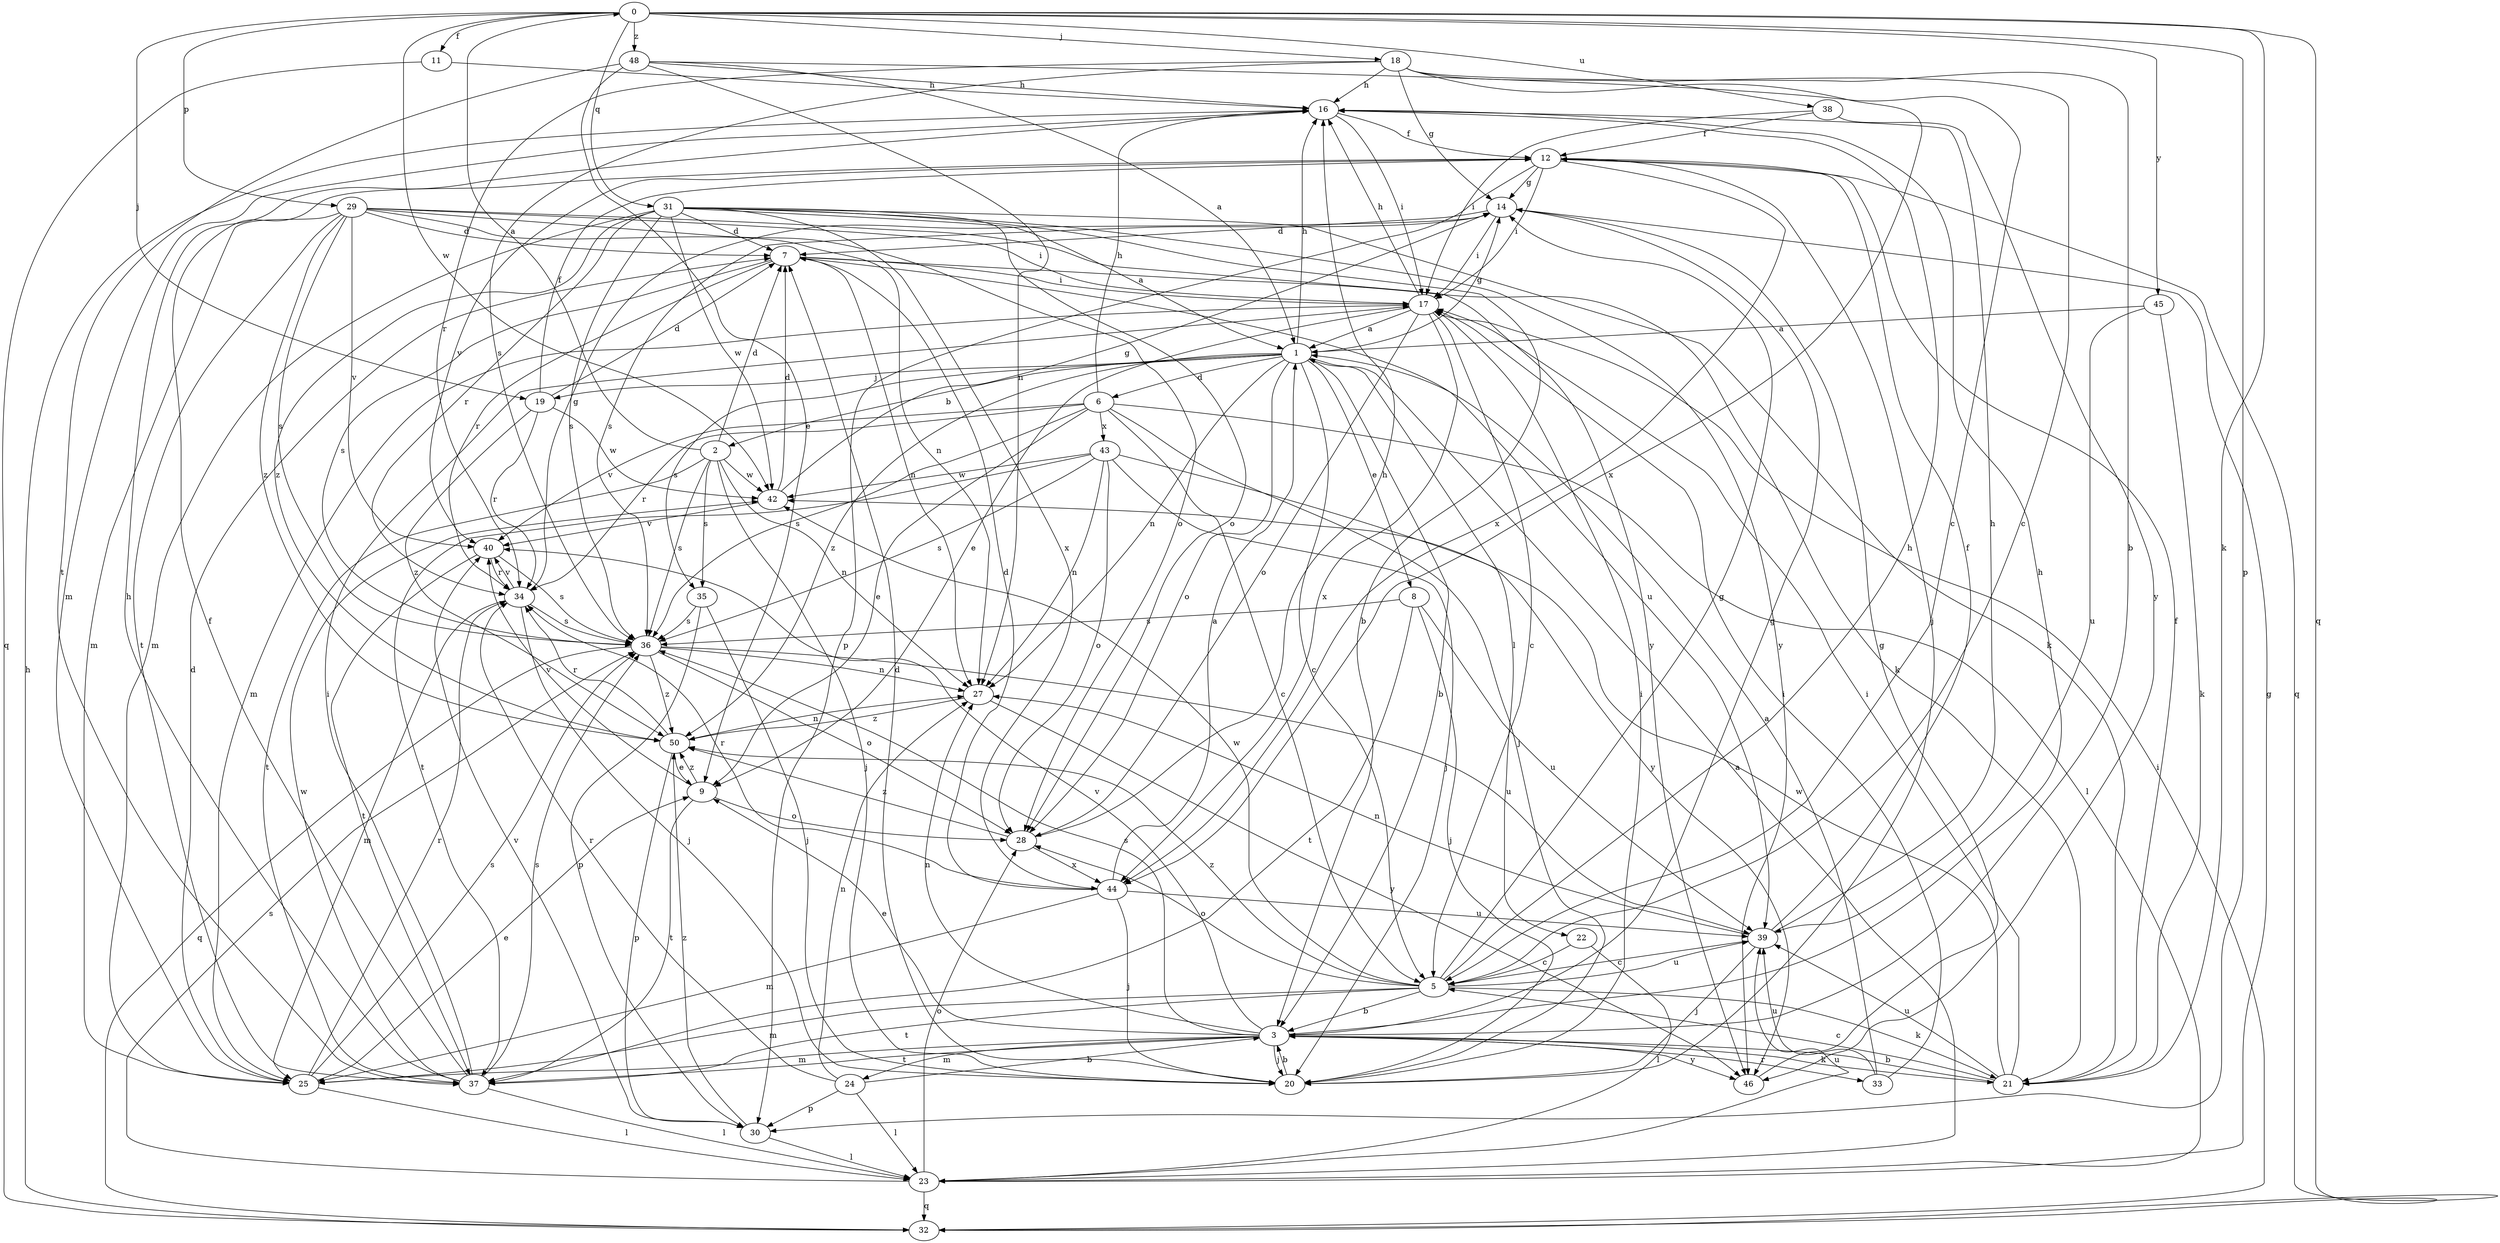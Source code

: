 strict digraph  {
0;
1;
2;
3;
5;
6;
7;
8;
9;
11;
12;
14;
16;
17;
18;
19;
20;
21;
22;
23;
24;
25;
27;
28;
29;
30;
31;
32;
33;
34;
35;
36;
37;
38;
39;
40;
42;
43;
44;
45;
46;
48;
50;
0 -> 11  [label=f];
0 -> 18  [label=j];
0 -> 19  [label=j];
0 -> 21  [label=k];
0 -> 29  [label=p];
0 -> 30  [label=p];
0 -> 31  [label=q];
0 -> 32  [label=q];
0 -> 38  [label=u];
0 -> 42  [label=w];
0 -> 45  [label=y];
0 -> 48  [label=z];
1 -> 2  [label=b];
1 -> 3  [label=b];
1 -> 5  [label=c];
1 -> 6  [label=d];
1 -> 8  [label=e];
1 -> 14  [label=g];
1 -> 16  [label=h];
1 -> 19  [label=j];
1 -> 22  [label=l];
1 -> 27  [label=n];
1 -> 28  [label=o];
1 -> 35  [label=s];
1 -> 50  [label=z];
2 -> 0  [label=a];
2 -> 7  [label=d];
2 -> 20  [label=j];
2 -> 27  [label=n];
2 -> 35  [label=s];
2 -> 36  [label=s];
2 -> 37  [label=t];
2 -> 42  [label=w];
3 -> 9  [label=e];
3 -> 14  [label=g];
3 -> 16  [label=h];
3 -> 20  [label=j];
3 -> 21  [label=k];
3 -> 24  [label=m];
3 -> 25  [label=m];
3 -> 27  [label=n];
3 -> 33  [label=r];
3 -> 36  [label=s];
3 -> 37  [label=t];
3 -> 40  [label=v];
3 -> 46  [label=y];
5 -> 3  [label=b];
5 -> 14  [label=g];
5 -> 16  [label=h];
5 -> 21  [label=k];
5 -> 25  [label=m];
5 -> 28  [label=o];
5 -> 37  [label=t];
5 -> 39  [label=u];
5 -> 42  [label=w];
5 -> 50  [label=z];
6 -> 5  [label=c];
6 -> 9  [label=e];
6 -> 16  [label=h];
6 -> 20  [label=j];
6 -> 23  [label=l];
6 -> 34  [label=r];
6 -> 36  [label=s];
6 -> 40  [label=v];
6 -> 43  [label=x];
7 -> 17  [label=i];
7 -> 21  [label=k];
7 -> 27  [label=n];
7 -> 34  [label=r];
7 -> 36  [label=s];
7 -> 39  [label=u];
8 -> 20  [label=j];
8 -> 36  [label=s];
8 -> 37  [label=t];
8 -> 39  [label=u];
9 -> 28  [label=o];
9 -> 37  [label=t];
9 -> 40  [label=v];
9 -> 50  [label=z];
11 -> 16  [label=h];
11 -> 32  [label=q];
12 -> 14  [label=g];
12 -> 17  [label=i];
12 -> 20  [label=j];
12 -> 30  [label=p];
12 -> 32  [label=q];
12 -> 40  [label=v];
12 -> 44  [label=x];
14 -> 7  [label=d];
14 -> 17  [label=i];
14 -> 36  [label=s];
16 -> 12  [label=f];
16 -> 17  [label=i];
16 -> 25  [label=m];
17 -> 1  [label=a];
17 -> 5  [label=c];
17 -> 9  [label=e];
17 -> 16  [label=h];
17 -> 25  [label=m];
17 -> 28  [label=o];
17 -> 44  [label=x];
18 -> 3  [label=b];
18 -> 5  [label=c];
18 -> 14  [label=g];
18 -> 16  [label=h];
18 -> 34  [label=r];
18 -> 36  [label=s];
18 -> 44  [label=x];
19 -> 7  [label=d];
19 -> 12  [label=f];
19 -> 34  [label=r];
19 -> 42  [label=w];
19 -> 50  [label=z];
20 -> 3  [label=b];
20 -> 7  [label=d];
20 -> 17  [label=i];
21 -> 3  [label=b];
21 -> 5  [label=c];
21 -> 12  [label=f];
21 -> 17  [label=i];
21 -> 39  [label=u];
21 -> 42  [label=w];
22 -> 5  [label=c];
22 -> 23  [label=l];
23 -> 1  [label=a];
23 -> 14  [label=g];
23 -> 28  [label=o];
23 -> 32  [label=q];
23 -> 36  [label=s];
23 -> 39  [label=u];
24 -> 3  [label=b];
24 -> 23  [label=l];
24 -> 27  [label=n];
24 -> 30  [label=p];
24 -> 34  [label=r];
25 -> 7  [label=d];
25 -> 9  [label=e];
25 -> 23  [label=l];
25 -> 34  [label=r];
25 -> 36  [label=s];
27 -> 46  [label=y];
27 -> 50  [label=z];
28 -> 16  [label=h];
28 -> 44  [label=x];
28 -> 50  [label=z];
29 -> 7  [label=d];
29 -> 17  [label=i];
29 -> 25  [label=m];
29 -> 27  [label=n];
29 -> 28  [label=o];
29 -> 36  [label=s];
29 -> 37  [label=t];
29 -> 40  [label=v];
29 -> 46  [label=y];
29 -> 50  [label=z];
30 -> 23  [label=l];
30 -> 40  [label=v];
30 -> 50  [label=z];
31 -> 1  [label=a];
31 -> 3  [label=b];
31 -> 7  [label=d];
31 -> 21  [label=k];
31 -> 25  [label=m];
31 -> 28  [label=o];
31 -> 34  [label=r];
31 -> 36  [label=s];
31 -> 42  [label=w];
31 -> 44  [label=x];
31 -> 46  [label=y];
31 -> 50  [label=z];
32 -> 16  [label=h];
32 -> 17  [label=i];
33 -> 1  [label=a];
33 -> 17  [label=i];
33 -> 39  [label=u];
34 -> 14  [label=g];
34 -> 20  [label=j];
34 -> 25  [label=m];
34 -> 36  [label=s];
34 -> 40  [label=v];
35 -> 20  [label=j];
35 -> 30  [label=p];
35 -> 36  [label=s];
36 -> 27  [label=n];
36 -> 28  [label=o];
36 -> 32  [label=q];
36 -> 39  [label=u];
36 -> 50  [label=z];
37 -> 12  [label=f];
37 -> 16  [label=h];
37 -> 17  [label=i];
37 -> 23  [label=l];
37 -> 36  [label=s];
37 -> 42  [label=w];
38 -> 12  [label=f];
38 -> 17  [label=i];
38 -> 46  [label=y];
39 -> 5  [label=c];
39 -> 12  [label=f];
39 -> 16  [label=h];
39 -> 20  [label=j];
39 -> 27  [label=n];
40 -> 34  [label=r];
40 -> 36  [label=s];
40 -> 37  [label=t];
42 -> 7  [label=d];
42 -> 14  [label=g];
42 -> 40  [label=v];
43 -> 20  [label=j];
43 -> 27  [label=n];
43 -> 28  [label=o];
43 -> 36  [label=s];
43 -> 37  [label=t];
43 -> 42  [label=w];
43 -> 46  [label=y];
44 -> 1  [label=a];
44 -> 7  [label=d];
44 -> 20  [label=j];
44 -> 25  [label=m];
44 -> 34  [label=r];
44 -> 39  [label=u];
45 -> 1  [label=a];
45 -> 21  [label=k];
45 -> 39  [label=u];
46 -> 14  [label=g];
48 -> 1  [label=a];
48 -> 5  [label=c];
48 -> 9  [label=e];
48 -> 16  [label=h];
48 -> 27  [label=n];
48 -> 37  [label=t];
50 -> 9  [label=e];
50 -> 27  [label=n];
50 -> 30  [label=p];
50 -> 34  [label=r];
}
